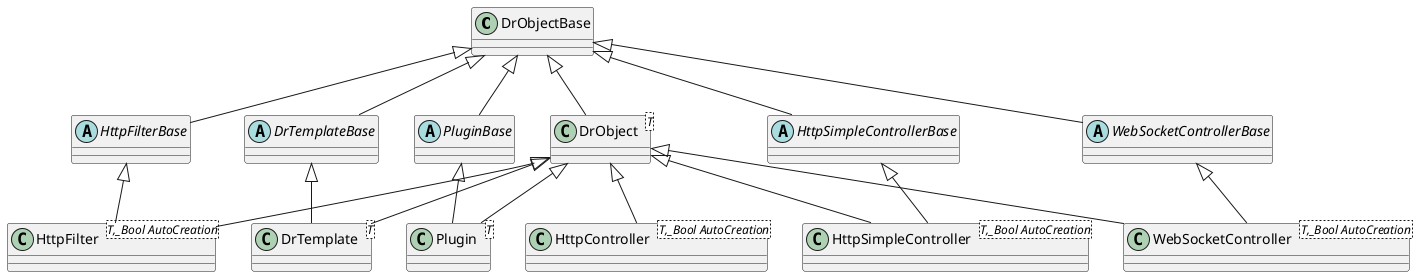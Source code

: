 @startuml
class "DrObjectBase" as C_0000948678946378292650
class C_0000948678946378292650 {
}
class "DrObject<T>" as C_0000928351319055387329
class C_0000928351319055387329 {
}
abstract "HttpFilterBase" as C_0001287349830889935744
abstract C_0001287349830889935744 {
}
class "HttpFilter<T,_Bool AutoCreation>" as C_0000031631007973654078
class C_0000031631007973654078 {
}
abstract "DrTemplateBase" as C_0000286555068366301766
abstract C_0000286555068366301766 {
}
class "DrTemplate<T>" as C_0000730908334399288167
class C_0000730908334399288167 {
}
abstract "PluginBase" as C_0001766132705992294525
abstract C_0001766132705992294525 {
}
class "Plugin<T>" as C_0000090245984191403772
class C_0000090245984191403772 {
}
abstract "HttpSimpleControllerBase" as C_0000128620413217137181
abstract C_0000128620413217137181 {
}
abstract "WebSocketControllerBase" as C_0001615046545627727628
abstract C_0001615046545627727628 {
}
class "HttpController<T,_Bool AutoCreation>" as C_0001995789392269599386
class C_0001995789392269599386 {
}
class "HttpSimpleController<T,_Bool AutoCreation>" as C_0001833788982003182044
class C_0001833788982003182044 {
}
class "WebSocketController<T,_Bool AutoCreation>" as C_0000806111021869891832
class C_0000806111021869891832 {
}
C_0000948678946378292650 <|-- C_0000928351319055387329
C_0000948678946378292650 <|-- C_0001287349830889935744
C_0000928351319055387329 <|-- C_0000031631007973654078
C_0001287349830889935744 <|-- C_0000031631007973654078
C_0000948678946378292650 <|-- C_0000286555068366301766
C_0000928351319055387329 <|-- C_0000730908334399288167
C_0000286555068366301766 <|-- C_0000730908334399288167
C_0000948678946378292650 <|-- C_0001766132705992294525
C_0001766132705992294525 <|-- C_0000090245984191403772
C_0000928351319055387329 <|-- C_0000090245984191403772
C_0000948678946378292650 <|-- C_0000128620413217137181
C_0000948678946378292650 <|-- C_0001615046545627727628
C_0000928351319055387329 <|-- C_0001995789392269599386
C_0000928351319055387329 <|-- C_0001833788982003182044
C_0000128620413217137181 <|-- C_0001833788982003182044
C_0000928351319055387329 <|-- C_0000806111021869891832
C_0001615046545627727628 <|-- C_0000806111021869891832
@enduml
